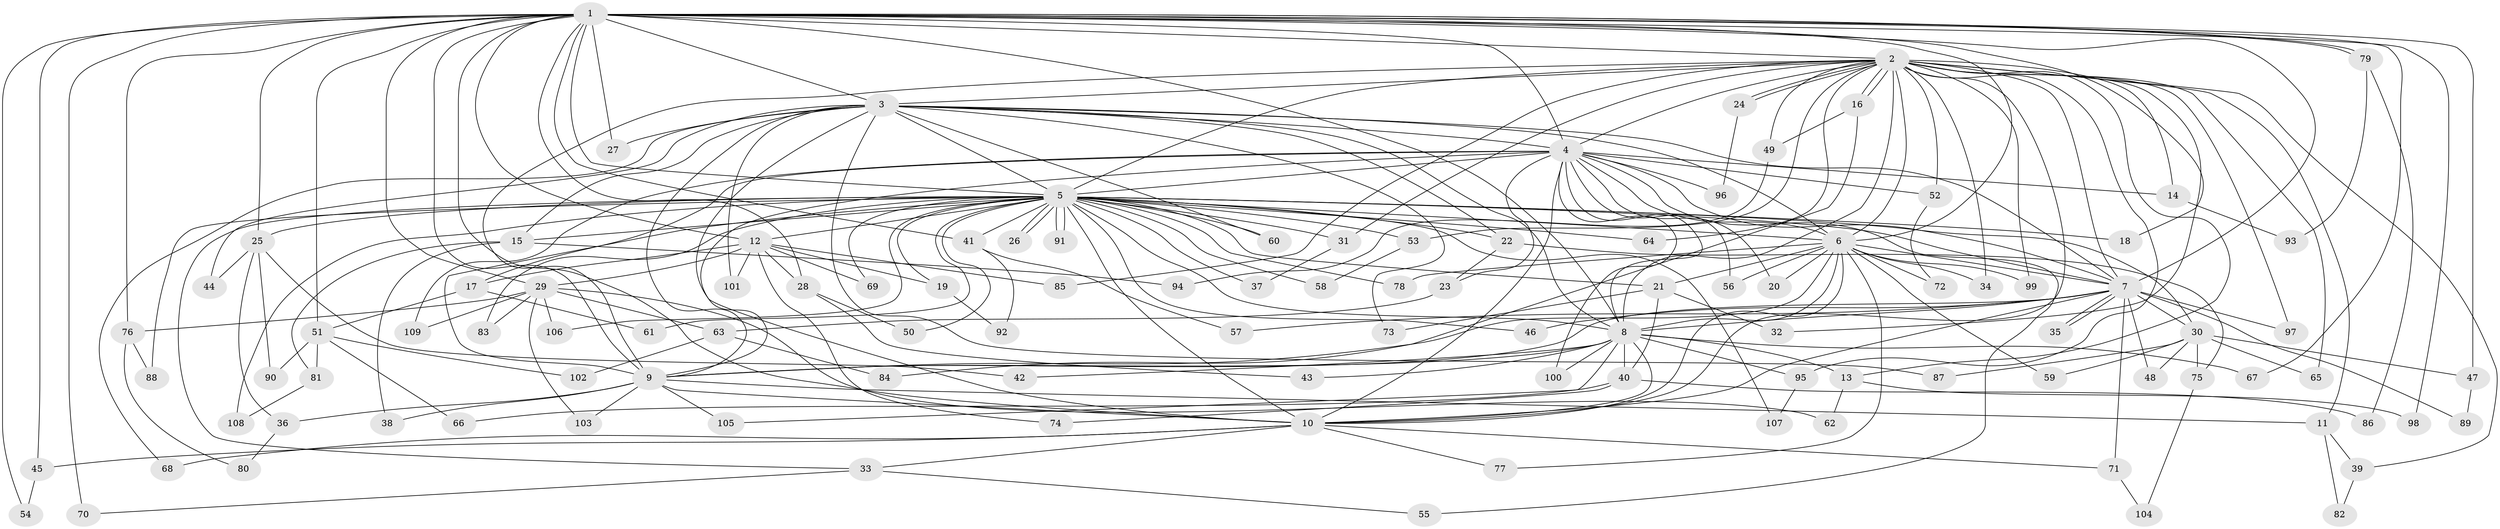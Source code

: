// coarse degree distribution, {1: 0.375, 2: 0.4375, 3: 0.03125, 11: 0.03125, 18: 0.03125, 8: 0.0625, 14: 0.03125}
// Generated by graph-tools (version 1.1) at 2025/49/03/04/25 21:49:27]
// undirected, 109 vertices, 243 edges
graph export_dot {
graph [start="1"]
  node [color=gray90,style=filled];
  1;
  2;
  3;
  4;
  5;
  6;
  7;
  8;
  9;
  10;
  11;
  12;
  13;
  14;
  15;
  16;
  17;
  18;
  19;
  20;
  21;
  22;
  23;
  24;
  25;
  26;
  27;
  28;
  29;
  30;
  31;
  32;
  33;
  34;
  35;
  36;
  37;
  38;
  39;
  40;
  41;
  42;
  43;
  44;
  45;
  46;
  47;
  48;
  49;
  50;
  51;
  52;
  53;
  54;
  55;
  56;
  57;
  58;
  59;
  60;
  61;
  62;
  63;
  64;
  65;
  66;
  67;
  68;
  69;
  70;
  71;
  72;
  73;
  74;
  75;
  76;
  77;
  78;
  79;
  80;
  81;
  82;
  83;
  84;
  85;
  86;
  87;
  88;
  89;
  90;
  91;
  92;
  93;
  94;
  95;
  96;
  97;
  98;
  99;
  100;
  101;
  102;
  103;
  104;
  105;
  106;
  107;
  108;
  109;
  1 -- 2;
  1 -- 3;
  1 -- 4;
  1 -- 5;
  1 -- 6;
  1 -- 7;
  1 -- 8;
  1 -- 9;
  1 -- 10;
  1 -- 12;
  1 -- 18;
  1 -- 25;
  1 -- 27;
  1 -- 28;
  1 -- 29;
  1 -- 41;
  1 -- 45;
  1 -- 47;
  1 -- 51;
  1 -- 54;
  1 -- 67;
  1 -- 70;
  1 -- 76;
  1 -- 79;
  1 -- 79;
  1 -- 98;
  2 -- 3;
  2 -- 4;
  2 -- 5;
  2 -- 6;
  2 -- 7;
  2 -- 8;
  2 -- 9;
  2 -- 10;
  2 -- 11;
  2 -- 13;
  2 -- 14;
  2 -- 16;
  2 -- 16;
  2 -- 24;
  2 -- 24;
  2 -- 31;
  2 -- 32;
  2 -- 34;
  2 -- 39;
  2 -- 49;
  2 -- 52;
  2 -- 53;
  2 -- 64;
  2 -- 65;
  2 -- 85;
  2 -- 95;
  2 -- 97;
  2 -- 99;
  3 -- 4;
  3 -- 5;
  3 -- 6;
  3 -- 7;
  3 -- 8;
  3 -- 9;
  3 -- 10;
  3 -- 15;
  3 -- 22;
  3 -- 27;
  3 -- 44;
  3 -- 60;
  3 -- 68;
  3 -- 73;
  3 -- 87;
  3 -- 101;
  4 -- 5;
  4 -- 6;
  4 -- 7;
  4 -- 8;
  4 -- 9;
  4 -- 10;
  4 -- 14;
  4 -- 17;
  4 -- 20;
  4 -- 23;
  4 -- 52;
  4 -- 55;
  4 -- 56;
  4 -- 96;
  4 -- 100;
  4 -- 109;
  5 -- 6;
  5 -- 7;
  5 -- 8;
  5 -- 9;
  5 -- 10;
  5 -- 12;
  5 -- 15;
  5 -- 18;
  5 -- 19;
  5 -- 21;
  5 -- 22;
  5 -- 25;
  5 -- 26;
  5 -- 26;
  5 -- 30;
  5 -- 31;
  5 -- 33;
  5 -- 37;
  5 -- 41;
  5 -- 46;
  5 -- 50;
  5 -- 53;
  5 -- 58;
  5 -- 60;
  5 -- 61;
  5 -- 64;
  5 -- 69;
  5 -- 78;
  5 -- 83;
  5 -- 88;
  5 -- 91;
  5 -- 91;
  5 -- 106;
  5 -- 107;
  5 -- 108;
  6 -- 7;
  6 -- 8;
  6 -- 9;
  6 -- 10;
  6 -- 20;
  6 -- 21;
  6 -- 34;
  6 -- 56;
  6 -- 59;
  6 -- 72;
  6 -- 77;
  6 -- 78;
  6 -- 99;
  7 -- 8;
  7 -- 9;
  7 -- 10;
  7 -- 30;
  7 -- 35;
  7 -- 35;
  7 -- 46;
  7 -- 48;
  7 -- 57;
  7 -- 71;
  7 -- 89;
  7 -- 97;
  8 -- 9;
  8 -- 10;
  8 -- 13;
  8 -- 40;
  8 -- 42;
  8 -- 43;
  8 -- 67;
  8 -- 95;
  8 -- 100;
  8 -- 105;
  9 -- 10;
  9 -- 11;
  9 -- 36;
  9 -- 38;
  9 -- 103;
  9 -- 105;
  10 -- 33;
  10 -- 45;
  10 -- 68;
  10 -- 71;
  10 -- 77;
  11 -- 39;
  11 -- 82;
  12 -- 17;
  12 -- 19;
  12 -- 28;
  12 -- 29;
  12 -- 69;
  12 -- 74;
  12 -- 85;
  12 -- 101;
  13 -- 62;
  13 -- 98;
  14 -- 93;
  15 -- 38;
  15 -- 81;
  15 -- 94;
  16 -- 49;
  16 -- 84;
  17 -- 51;
  17 -- 61;
  19 -- 92;
  21 -- 32;
  21 -- 40;
  21 -- 73;
  22 -- 23;
  22 -- 75;
  23 -- 63;
  24 -- 96;
  25 -- 36;
  25 -- 42;
  25 -- 44;
  25 -- 90;
  28 -- 43;
  28 -- 50;
  29 -- 62;
  29 -- 63;
  29 -- 76;
  29 -- 83;
  29 -- 103;
  29 -- 106;
  29 -- 109;
  30 -- 47;
  30 -- 48;
  30 -- 59;
  30 -- 65;
  30 -- 75;
  30 -- 87;
  31 -- 37;
  33 -- 55;
  33 -- 70;
  36 -- 80;
  39 -- 82;
  40 -- 66;
  40 -- 74;
  40 -- 86;
  41 -- 57;
  41 -- 92;
  45 -- 54;
  47 -- 89;
  49 -- 94;
  51 -- 66;
  51 -- 81;
  51 -- 90;
  51 -- 102;
  52 -- 72;
  53 -- 58;
  63 -- 84;
  63 -- 102;
  71 -- 104;
  75 -- 104;
  76 -- 80;
  76 -- 88;
  79 -- 86;
  79 -- 93;
  81 -- 108;
  95 -- 107;
}
